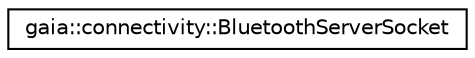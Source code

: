 digraph G
{
  edge [fontname="Helvetica",fontsize="10",labelfontname="Helvetica",labelfontsize="10"];
  node [fontname="Helvetica",fontsize="10",shape=record];
  rankdir=LR;
  Node1 [label="gaia::connectivity::BluetoothServerSocket",height=0.2,width=0.4,color="black", fillcolor="white", style="filled",URL="$df/d1a/classgaia_1_1connectivity_1_1_bluetooth_server_socket.html"];
}
